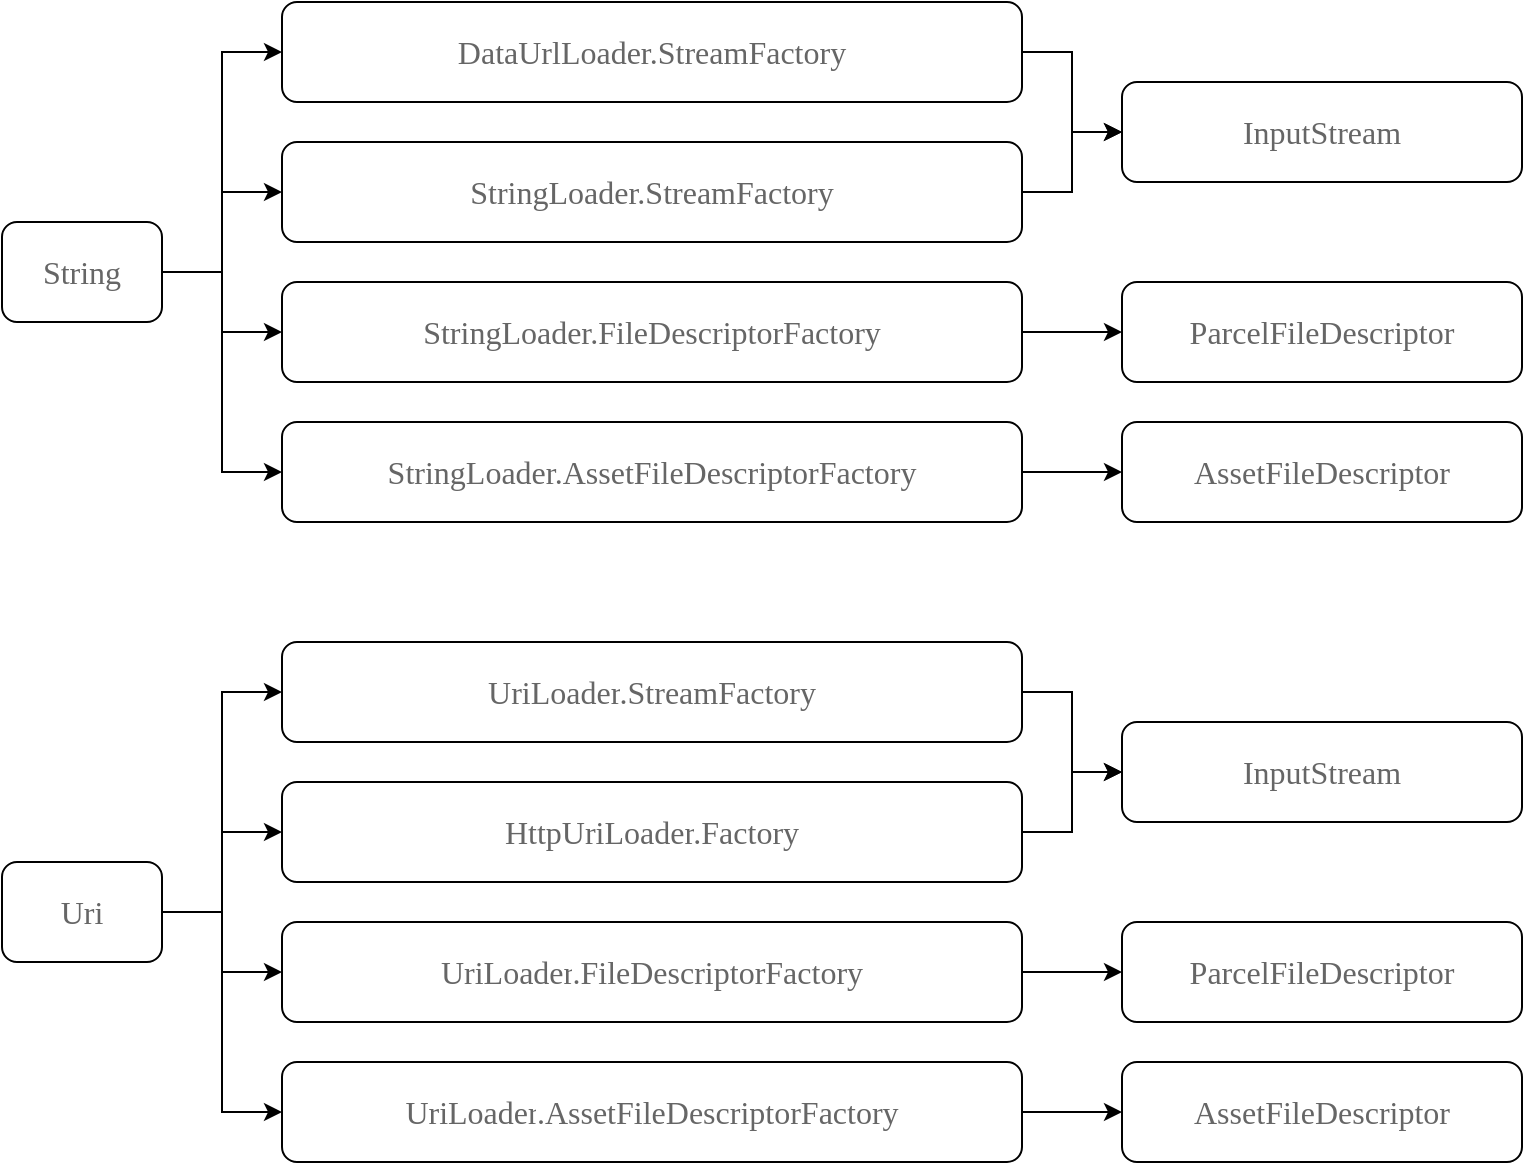 <mxfile version="13.6.0" type="github">
  <diagram id="RAhzDe-Pyflg7GqXkfWx" name="Page-1">
    <mxGraphModel dx="1042" dy="656" grid="1" gridSize="10" guides="1" tooltips="1" connect="1" arrows="1" fold="1" page="1" pageScale="1" pageWidth="827" pageHeight="1169" math="0" shadow="0">
      <root>
        <mxCell id="0" />
        <mxCell id="1" parent="0" />
        <mxCell id="FEGljsxv5lMJPgq1J-Cb-1" style="edgeStyle=orthogonalEdgeStyle;rounded=0;orthogonalLoop=1;jettySize=auto;html=1;exitX=1;exitY=0.5;exitDx=0;exitDy=0;entryX=0;entryY=0.5;entryDx=0;entryDy=0;labelBackgroundColor=#FFFFFF;fontColor=#666666;" parent="1" source="FEGljsxv5lMJPgq1J-Cb-5" target="FEGljsxv5lMJPgq1J-Cb-8" edge="1">
          <mxGeometry relative="1" as="geometry" />
        </mxCell>
        <mxCell id="FEGljsxv5lMJPgq1J-Cb-2" style="edgeStyle=orthogonalEdgeStyle;rounded=0;orthogonalLoop=1;jettySize=auto;html=1;exitX=1;exitY=0.5;exitDx=0;exitDy=0;entryX=0;entryY=0.5;entryDx=0;entryDy=0;labelBackgroundColor=#FFFFFF;fontColor=#666666;" parent="1" source="FEGljsxv5lMJPgq1J-Cb-5" target="FEGljsxv5lMJPgq1J-Cb-16" edge="1">
          <mxGeometry relative="1" as="geometry" />
        </mxCell>
        <mxCell id="FEGljsxv5lMJPgq1J-Cb-3" style="edgeStyle=orthogonalEdgeStyle;rounded=0;orthogonalLoop=1;jettySize=auto;html=1;exitX=1;exitY=0.5;exitDx=0;exitDy=0;entryX=0;entryY=0.5;entryDx=0;entryDy=0;labelBackgroundColor=#FFFFFF;fontColor=#666666;" parent="1" source="FEGljsxv5lMJPgq1J-Cb-5" target="FEGljsxv5lMJPgq1J-Cb-13" edge="1">
          <mxGeometry relative="1" as="geometry" />
        </mxCell>
        <mxCell id="FEGljsxv5lMJPgq1J-Cb-4" style="edgeStyle=orthogonalEdgeStyle;rounded=0;orthogonalLoop=1;jettySize=auto;html=1;exitX=1;exitY=0.5;exitDx=0;exitDy=0;entryX=0;entryY=0.5;entryDx=0;entryDy=0;labelBackgroundColor=#FFFFFF;fontColor=#666666;" parent="1" source="FEGljsxv5lMJPgq1J-Cb-5" target="FEGljsxv5lMJPgq1J-Cb-10" edge="1">
          <mxGeometry relative="1" as="geometry" />
        </mxCell>
        <mxCell id="FEGljsxv5lMJPgq1J-Cb-5" value="&lt;pre style=&quot;font-family: &amp;#34;cascadia code&amp;#34; ; font-size: 12pt&quot;&gt;&lt;span style=&quot;background-color: rgb(255 , 255 , 255)&quot;&gt;&lt;font color=&quot;#666666&quot;&gt;String&lt;/font&gt;&lt;/span&gt;&lt;/pre&gt;" style="rounded=1;whiteSpace=wrap;html=1;shadow=0;glass=0;sketch=0;gradientColor=none;" parent="1" vertex="1">
          <mxGeometry x="20" y="130" width="80" height="50" as="geometry" />
        </mxCell>
        <mxCell id="FEGljsxv5lMJPgq1J-Cb-6" value="&lt;pre style=&quot;font-family: &amp;#34;cascadia code&amp;#34; ; font-size: 12pt&quot;&gt;&lt;pre style=&quot;font-family: &amp;#34;cascadia code&amp;#34; ; font-size: 12pt&quot;&gt;&lt;span style=&quot;background-color: rgb(255 , 255 , 255)&quot;&gt;InputStream&lt;/span&gt;&lt;/pre&gt;&lt;/pre&gt;" style="rounded=1;whiteSpace=wrap;html=1;shadow=0;glass=0;sketch=0;gradientColor=none;fontColor=#666666;" parent="1" vertex="1">
          <mxGeometry x="580" y="60" width="200" height="50" as="geometry" />
        </mxCell>
        <mxCell id="FEGljsxv5lMJPgq1J-Cb-7" style="edgeStyle=orthogonalEdgeStyle;rounded=0;orthogonalLoop=1;jettySize=auto;html=1;exitX=1;exitY=0.5;exitDx=0;exitDy=0;entryX=0;entryY=0.5;entryDx=0;entryDy=0;labelBackgroundColor=#FFFFFF;fontColor=#666666;" parent="1" source="FEGljsxv5lMJPgq1J-Cb-8" target="FEGljsxv5lMJPgq1J-Cb-6" edge="1">
          <mxGeometry relative="1" as="geometry" />
        </mxCell>
        <mxCell id="FEGljsxv5lMJPgq1J-Cb-8" value="&lt;pre style=&quot;font-family: &amp;#34;cascadia code&amp;#34; ; font-size: 12pt&quot;&gt;&lt;pre style=&quot;font-family: &amp;#34;cascadia code&amp;#34; ; font-size: 12pt&quot;&gt;&lt;pre style=&quot;font-family: &amp;#34;cascadia code&amp;#34; ; font-size: 12pt&quot;&gt;&lt;span style=&quot;background-color: rgb(255 , 255 , 255)&quot;&gt;DataUrlLoader.StreamFactory&lt;/span&gt;&lt;/pre&gt;&lt;/pre&gt;&lt;/pre&gt;" style="rounded=1;whiteSpace=wrap;html=1;shadow=0;glass=0;sketch=0;gradientColor=none;fontColor=#666666;" parent="1" vertex="1">
          <mxGeometry x="160" y="20" width="370" height="50" as="geometry" />
        </mxCell>
        <mxCell id="FEGljsxv5lMJPgq1J-Cb-9" style="edgeStyle=orthogonalEdgeStyle;rounded=0;orthogonalLoop=1;jettySize=auto;html=1;exitX=1;exitY=0.5;exitDx=0;exitDy=0;entryX=0;entryY=0.5;entryDx=0;entryDy=0;labelBackgroundColor=#FFFFFF;fontColor=#666666;" parent="1" source="FEGljsxv5lMJPgq1J-Cb-10" target="FEGljsxv5lMJPgq1J-Cb-6" edge="1">
          <mxGeometry relative="1" as="geometry" />
        </mxCell>
        <mxCell id="FEGljsxv5lMJPgq1J-Cb-10" value="&lt;pre style=&quot;font-family: &amp;#34;cascadia code&amp;#34; ; font-size: 12pt&quot;&gt;&lt;pre style=&quot;font-family: &amp;#34;cascadia code&amp;#34; ; font-size: 12pt&quot;&gt;&lt;pre style=&quot;font-family: &amp;#34;cascadia code&amp;#34; ; font-size: 12pt&quot;&gt;&lt;span style=&quot;background-color: rgb(255 , 255 , 255)&quot;&gt;StringLoader.StreamFactory&lt;/span&gt;&lt;/pre&gt;&lt;/pre&gt;&lt;/pre&gt;" style="rounded=1;whiteSpace=wrap;html=1;shadow=0;glass=0;sketch=0;gradientColor=none;fontColor=#666666;" parent="1" vertex="1">
          <mxGeometry x="160" y="90" width="370" height="50" as="geometry" />
        </mxCell>
        <mxCell id="FEGljsxv5lMJPgq1J-Cb-11" value="&lt;pre style=&quot;font-family: &amp;#34;cascadia code&amp;#34; ; font-size: 12pt&quot;&gt;&lt;pre style=&quot;font-family: &amp;#34;cascadia code&amp;#34; ; font-size: 12pt&quot;&gt;&lt;pre style=&quot;font-family: &amp;#34;cascadia code&amp;#34; ; font-size: 12pt&quot;&gt;&lt;span style=&quot;background-color: rgb(255 , 255 , 255)&quot;&gt;ParcelFileDescriptor&lt;/span&gt;&lt;/pre&gt;&lt;/pre&gt;&lt;/pre&gt;" style="rounded=1;whiteSpace=wrap;html=1;shadow=0;glass=0;sketch=0;gradientColor=none;fontColor=#666666;" parent="1" vertex="1">
          <mxGeometry x="580" y="160" width="200" height="50" as="geometry" />
        </mxCell>
        <mxCell id="FEGljsxv5lMJPgq1J-Cb-12" style="edgeStyle=orthogonalEdgeStyle;rounded=0;orthogonalLoop=1;jettySize=auto;html=1;exitX=1;exitY=0.5;exitDx=0;exitDy=0;entryX=0;entryY=0.5;entryDx=0;entryDy=0;labelBackgroundColor=#FFFFFF;fontColor=#666666;" parent="1" source="FEGljsxv5lMJPgq1J-Cb-13" target="FEGljsxv5lMJPgq1J-Cb-11" edge="1">
          <mxGeometry relative="1" as="geometry" />
        </mxCell>
        <mxCell id="FEGljsxv5lMJPgq1J-Cb-13" value="&lt;pre style=&quot;font-family: &amp;#34;cascadia code&amp;#34; ; font-size: 12pt&quot;&gt;&lt;pre style=&quot;font-family: &amp;#34;cascadia code&amp;#34; ; font-size: 12pt&quot;&gt;&lt;pre style=&quot;font-family: &amp;#34;cascadia code&amp;#34; ; font-size: 12pt&quot;&gt;&lt;span style=&quot;background-color: rgb(255 , 255 , 255)&quot;&gt;StringLoader.&lt;/span&gt;FileDescriptorFactory&lt;/pre&gt;&lt;/pre&gt;&lt;/pre&gt;" style="rounded=1;whiteSpace=wrap;html=1;shadow=0;glass=0;sketch=0;gradientColor=none;fontColor=#666666;" parent="1" vertex="1">
          <mxGeometry x="160" y="160" width="370" height="50" as="geometry" />
        </mxCell>
        <mxCell id="FEGljsxv5lMJPgq1J-Cb-14" value="&lt;pre style=&quot;font-family: &amp;#34;cascadia code&amp;#34; ; font-size: 12pt&quot;&gt;&lt;pre style=&quot;font-family: &amp;#34;cascadia code&amp;#34; ; font-size: 12pt&quot;&gt;&lt;pre style=&quot;font-family: &amp;#34;cascadia code&amp;#34; ; font-size: 12pt&quot;&gt;Asset&lt;span style=&quot;background-color: rgb(255 , 255 , 255)&quot;&gt;FileDescriptor&lt;/span&gt;&lt;/pre&gt;&lt;/pre&gt;&lt;/pre&gt;" style="rounded=1;whiteSpace=wrap;html=1;shadow=0;glass=0;sketch=0;gradientColor=none;fontColor=#666666;" parent="1" vertex="1">
          <mxGeometry x="580" y="230" width="200" height="50" as="geometry" />
        </mxCell>
        <mxCell id="FEGljsxv5lMJPgq1J-Cb-15" style="edgeStyle=orthogonalEdgeStyle;rounded=0;orthogonalLoop=1;jettySize=auto;html=1;exitX=1;exitY=0.5;exitDx=0;exitDy=0;entryX=0;entryY=0.5;entryDx=0;entryDy=0;labelBackgroundColor=#FFFFFF;fontColor=#666666;" parent="1" source="FEGljsxv5lMJPgq1J-Cb-16" target="FEGljsxv5lMJPgq1J-Cb-14" edge="1">
          <mxGeometry relative="1" as="geometry" />
        </mxCell>
        <mxCell id="FEGljsxv5lMJPgq1J-Cb-16" value="&lt;pre style=&quot;font-family: &amp;#34;cascadia code&amp;#34; ; font-size: 12pt&quot;&gt;&lt;pre style=&quot;font-family: &amp;#34;cascadia code&amp;#34; ; font-size: 12pt&quot;&gt;&lt;pre style=&quot;font-family: &amp;#34;cascadia code&amp;#34; ; font-size: 12pt&quot;&gt;&lt;span style=&quot;background-color: rgb(255 , 255 , 255)&quot;&gt;StringLoader.&lt;/span&gt;AssetFileDescriptorFactory&lt;/pre&gt;&lt;/pre&gt;&lt;/pre&gt;" style="rounded=1;whiteSpace=wrap;html=1;shadow=0;glass=0;sketch=0;gradientColor=none;fontColor=#666666;" parent="1" vertex="1">
          <mxGeometry x="160" y="230" width="370" height="50" as="geometry" />
        </mxCell>
        <mxCell id="FEGljsxv5lMJPgq1J-Cb-17" style="edgeStyle=orthogonalEdgeStyle;rounded=0;orthogonalLoop=1;jettySize=auto;html=1;exitX=1;exitY=0.5;exitDx=0;exitDy=0;entryX=0;entryY=0.5;entryDx=0;entryDy=0;labelBackgroundColor=#FFFFFF;fontColor=#666666;" parent="1" source="FEGljsxv5lMJPgq1J-Cb-21" target="FEGljsxv5lMJPgq1J-Cb-24" edge="1">
          <mxGeometry relative="1" as="geometry" />
        </mxCell>
        <mxCell id="FEGljsxv5lMJPgq1J-Cb-18" style="edgeStyle=orthogonalEdgeStyle;rounded=0;orthogonalLoop=1;jettySize=auto;html=1;exitX=1;exitY=0.5;exitDx=0;exitDy=0;entryX=0;entryY=0.5;entryDx=0;entryDy=0;labelBackgroundColor=#FFFFFF;fontColor=#666666;" parent="1" source="FEGljsxv5lMJPgq1J-Cb-21" target="FEGljsxv5lMJPgq1J-Cb-32" edge="1">
          <mxGeometry relative="1" as="geometry" />
        </mxCell>
        <mxCell id="FEGljsxv5lMJPgq1J-Cb-19" style="edgeStyle=orthogonalEdgeStyle;rounded=0;orthogonalLoop=1;jettySize=auto;html=1;exitX=1;exitY=0.5;exitDx=0;exitDy=0;entryX=0;entryY=0.5;entryDx=0;entryDy=0;labelBackgroundColor=#FFFFFF;fontColor=#666666;" parent="1" source="FEGljsxv5lMJPgq1J-Cb-21" target="FEGljsxv5lMJPgq1J-Cb-29" edge="1">
          <mxGeometry relative="1" as="geometry" />
        </mxCell>
        <mxCell id="FEGljsxv5lMJPgq1J-Cb-20" style="edgeStyle=orthogonalEdgeStyle;rounded=0;orthogonalLoop=1;jettySize=auto;html=1;exitX=1;exitY=0.5;exitDx=0;exitDy=0;entryX=0;entryY=0.5;entryDx=0;entryDy=0;labelBackgroundColor=#FFFFFF;fontColor=#666666;" parent="1" source="FEGljsxv5lMJPgq1J-Cb-21" target="FEGljsxv5lMJPgq1J-Cb-26" edge="1">
          <mxGeometry relative="1" as="geometry" />
        </mxCell>
        <mxCell id="FEGljsxv5lMJPgq1J-Cb-21" value="&lt;pre style=&quot;font-family: &amp;#34;cascadia code&amp;#34; ; font-size: 12pt&quot;&gt;&lt;span style=&quot;background-color: rgb(255 , 255 , 255)&quot;&gt;&lt;font color=&quot;#666666&quot;&gt;Uri&lt;/font&gt;&lt;/span&gt;&lt;/pre&gt;" style="rounded=1;whiteSpace=wrap;html=1;shadow=0;glass=0;sketch=0;gradientColor=none;" parent="1" vertex="1">
          <mxGeometry x="20" y="450" width="80" height="50" as="geometry" />
        </mxCell>
        <mxCell id="FEGljsxv5lMJPgq1J-Cb-22" value="&lt;pre style=&quot;font-family: &amp;#34;cascadia code&amp;#34; ; font-size: 12pt&quot;&gt;&lt;pre style=&quot;font-family: &amp;#34;cascadia code&amp;#34; ; font-size: 12pt&quot;&gt;&lt;span style=&quot;background-color: rgb(255 , 255 , 255)&quot;&gt;InputStream&lt;/span&gt;&lt;/pre&gt;&lt;/pre&gt;" style="rounded=1;whiteSpace=wrap;html=1;shadow=0;glass=0;sketch=0;gradientColor=none;fontColor=#666666;" parent="1" vertex="1">
          <mxGeometry x="580" y="380" width="200" height="50" as="geometry" />
        </mxCell>
        <mxCell id="FEGljsxv5lMJPgq1J-Cb-23" style="edgeStyle=orthogonalEdgeStyle;rounded=0;orthogonalLoop=1;jettySize=auto;html=1;exitX=1;exitY=0.5;exitDx=0;exitDy=0;entryX=0;entryY=0.5;entryDx=0;entryDy=0;labelBackgroundColor=#FFFFFF;fontColor=#666666;" parent="1" source="FEGljsxv5lMJPgq1J-Cb-24" target="FEGljsxv5lMJPgq1J-Cb-22" edge="1">
          <mxGeometry relative="1" as="geometry" />
        </mxCell>
        <mxCell id="FEGljsxv5lMJPgq1J-Cb-24" value="&lt;pre style=&quot;font-family: &amp;#34;cascadia code&amp;#34; ; font-size: 12pt&quot;&gt;&lt;pre style=&quot;font-family: &amp;#34;cascadia code&amp;#34; ; font-size: 12pt&quot;&gt;&lt;pre style=&quot;font-family: &amp;#34;cascadia code&amp;#34; ; font-size: 12pt&quot;&gt;UriLoader&lt;span style=&quot;background-color: rgb(255 , 255 , 255)&quot;&gt;.StreamFactory&lt;/span&gt;&lt;/pre&gt;&lt;/pre&gt;&lt;/pre&gt;" style="rounded=1;whiteSpace=wrap;html=1;shadow=0;glass=0;sketch=0;gradientColor=none;fontColor=#666666;" parent="1" vertex="1">
          <mxGeometry x="160" y="340" width="370" height="50" as="geometry" />
        </mxCell>
        <mxCell id="FEGljsxv5lMJPgq1J-Cb-25" style="edgeStyle=orthogonalEdgeStyle;rounded=0;orthogonalLoop=1;jettySize=auto;html=1;exitX=1;exitY=0.5;exitDx=0;exitDy=0;entryX=0;entryY=0.5;entryDx=0;entryDy=0;labelBackgroundColor=#FFFFFF;fontColor=#666666;" parent="1" source="FEGljsxv5lMJPgq1J-Cb-26" target="FEGljsxv5lMJPgq1J-Cb-22" edge="1">
          <mxGeometry relative="1" as="geometry" />
        </mxCell>
        <mxCell id="FEGljsxv5lMJPgq1J-Cb-26" value="&lt;pre style=&quot;font-family: &amp;#34;cascadia code&amp;#34; ; font-size: 12pt&quot;&gt;&lt;pre style=&quot;font-family: &amp;#34;cascadia code&amp;#34; ; font-size: 12pt&quot;&gt;&lt;pre style=&quot;font-family: &amp;#34;cascadia code&amp;#34; ; font-size: 12pt&quot;&gt;HttpUriLoader&lt;span style=&quot;background-color: rgb(255 , 255 , 255)&quot;&gt;.&lt;/span&gt;Factory&lt;/pre&gt;&lt;/pre&gt;&lt;/pre&gt;" style="rounded=1;whiteSpace=wrap;html=1;shadow=0;glass=0;sketch=0;gradientColor=none;fontColor=#666666;" parent="1" vertex="1">
          <mxGeometry x="160" y="410" width="370" height="50" as="geometry" />
        </mxCell>
        <mxCell id="FEGljsxv5lMJPgq1J-Cb-27" value="&lt;pre style=&quot;font-family: &amp;#34;cascadia code&amp;#34; ; font-size: 12pt&quot;&gt;&lt;pre style=&quot;font-family: &amp;#34;cascadia code&amp;#34; ; font-size: 12pt&quot;&gt;&lt;pre style=&quot;font-family: &amp;#34;cascadia code&amp;#34; ; font-size: 12pt&quot;&gt;&lt;span style=&quot;background-color: rgb(255 , 255 , 255)&quot;&gt;ParcelFileDescriptor&lt;/span&gt;&lt;/pre&gt;&lt;/pre&gt;&lt;/pre&gt;" style="rounded=1;whiteSpace=wrap;html=1;shadow=0;glass=0;sketch=0;gradientColor=none;fontColor=#666666;" parent="1" vertex="1">
          <mxGeometry x="580" y="480" width="200" height="50" as="geometry" />
        </mxCell>
        <mxCell id="FEGljsxv5lMJPgq1J-Cb-28" style="edgeStyle=orthogonalEdgeStyle;rounded=0;orthogonalLoop=1;jettySize=auto;html=1;exitX=1;exitY=0.5;exitDx=0;exitDy=0;entryX=0;entryY=0.5;entryDx=0;entryDy=0;labelBackgroundColor=#FFFFFF;fontColor=#666666;" parent="1" source="FEGljsxv5lMJPgq1J-Cb-29" target="FEGljsxv5lMJPgq1J-Cb-27" edge="1">
          <mxGeometry relative="1" as="geometry" />
        </mxCell>
        <mxCell id="FEGljsxv5lMJPgq1J-Cb-29" value="&lt;pre style=&quot;font-family: &amp;#34;cascadia code&amp;#34; ; font-size: 12pt&quot;&gt;&lt;pre style=&quot;font-family: &amp;#34;cascadia code&amp;#34; ; font-size: 12pt&quot;&gt;&lt;pre style=&quot;font-family: &amp;#34;cascadia code&amp;#34; ; font-size: 12pt&quot;&gt;UriLoader&lt;span style=&quot;background-color: rgb(255 , 255 , 255)&quot;&gt;.&lt;/span&gt;FileDescriptorFactory&lt;/pre&gt;&lt;/pre&gt;&lt;/pre&gt;" style="rounded=1;whiteSpace=wrap;html=1;shadow=0;glass=0;sketch=0;gradientColor=none;fontColor=#666666;" parent="1" vertex="1">
          <mxGeometry x="160" y="480" width="370" height="50" as="geometry" />
        </mxCell>
        <mxCell id="FEGljsxv5lMJPgq1J-Cb-30" value="&lt;pre style=&quot;font-family: &amp;#34;cascadia code&amp;#34; ; font-size: 12pt&quot;&gt;&lt;pre style=&quot;font-family: &amp;#34;cascadia code&amp;#34; ; font-size: 12pt&quot;&gt;&lt;pre style=&quot;font-family: &amp;#34;cascadia code&amp;#34; ; font-size: 12pt&quot;&gt;Asset&lt;span style=&quot;background-color: rgb(255 , 255 , 255)&quot;&gt;FileDescriptor&lt;/span&gt;&lt;/pre&gt;&lt;/pre&gt;&lt;/pre&gt;" style="rounded=1;whiteSpace=wrap;html=1;shadow=0;glass=0;sketch=0;gradientColor=none;fontColor=#666666;" parent="1" vertex="1">
          <mxGeometry x="580" y="550" width="200" height="50" as="geometry" />
        </mxCell>
        <mxCell id="FEGljsxv5lMJPgq1J-Cb-31" style="edgeStyle=orthogonalEdgeStyle;rounded=0;orthogonalLoop=1;jettySize=auto;html=1;exitX=1;exitY=0.5;exitDx=0;exitDy=0;entryX=0;entryY=0.5;entryDx=0;entryDy=0;labelBackgroundColor=#FFFFFF;fontColor=#666666;" parent="1" source="FEGljsxv5lMJPgq1J-Cb-32" target="FEGljsxv5lMJPgq1J-Cb-30" edge="1">
          <mxGeometry relative="1" as="geometry" />
        </mxCell>
        <mxCell id="FEGljsxv5lMJPgq1J-Cb-32" value="&lt;pre style=&quot;font-family: &amp;#34;cascadia code&amp;#34; ; font-size: 12pt&quot;&gt;&lt;pre style=&quot;font-family: &amp;#34;cascadia code&amp;#34; ; font-size: 12pt&quot;&gt;&lt;pre style=&quot;font-family: &amp;#34;cascadia code&amp;#34; ; font-size: 12pt&quot;&gt;UriLoader&lt;span style=&quot;background-color: rgb(255 , 255 , 255)&quot;&gt;.&lt;/span&gt;AssetFileDescriptorFactory&lt;/pre&gt;&lt;/pre&gt;&lt;/pre&gt;" style="rounded=1;whiteSpace=wrap;html=1;shadow=0;glass=0;sketch=0;gradientColor=none;fontColor=#666666;" parent="1" vertex="1">
          <mxGeometry x="160" y="550" width="370" height="50" as="geometry" />
        </mxCell>
      </root>
    </mxGraphModel>
  </diagram>
</mxfile>
